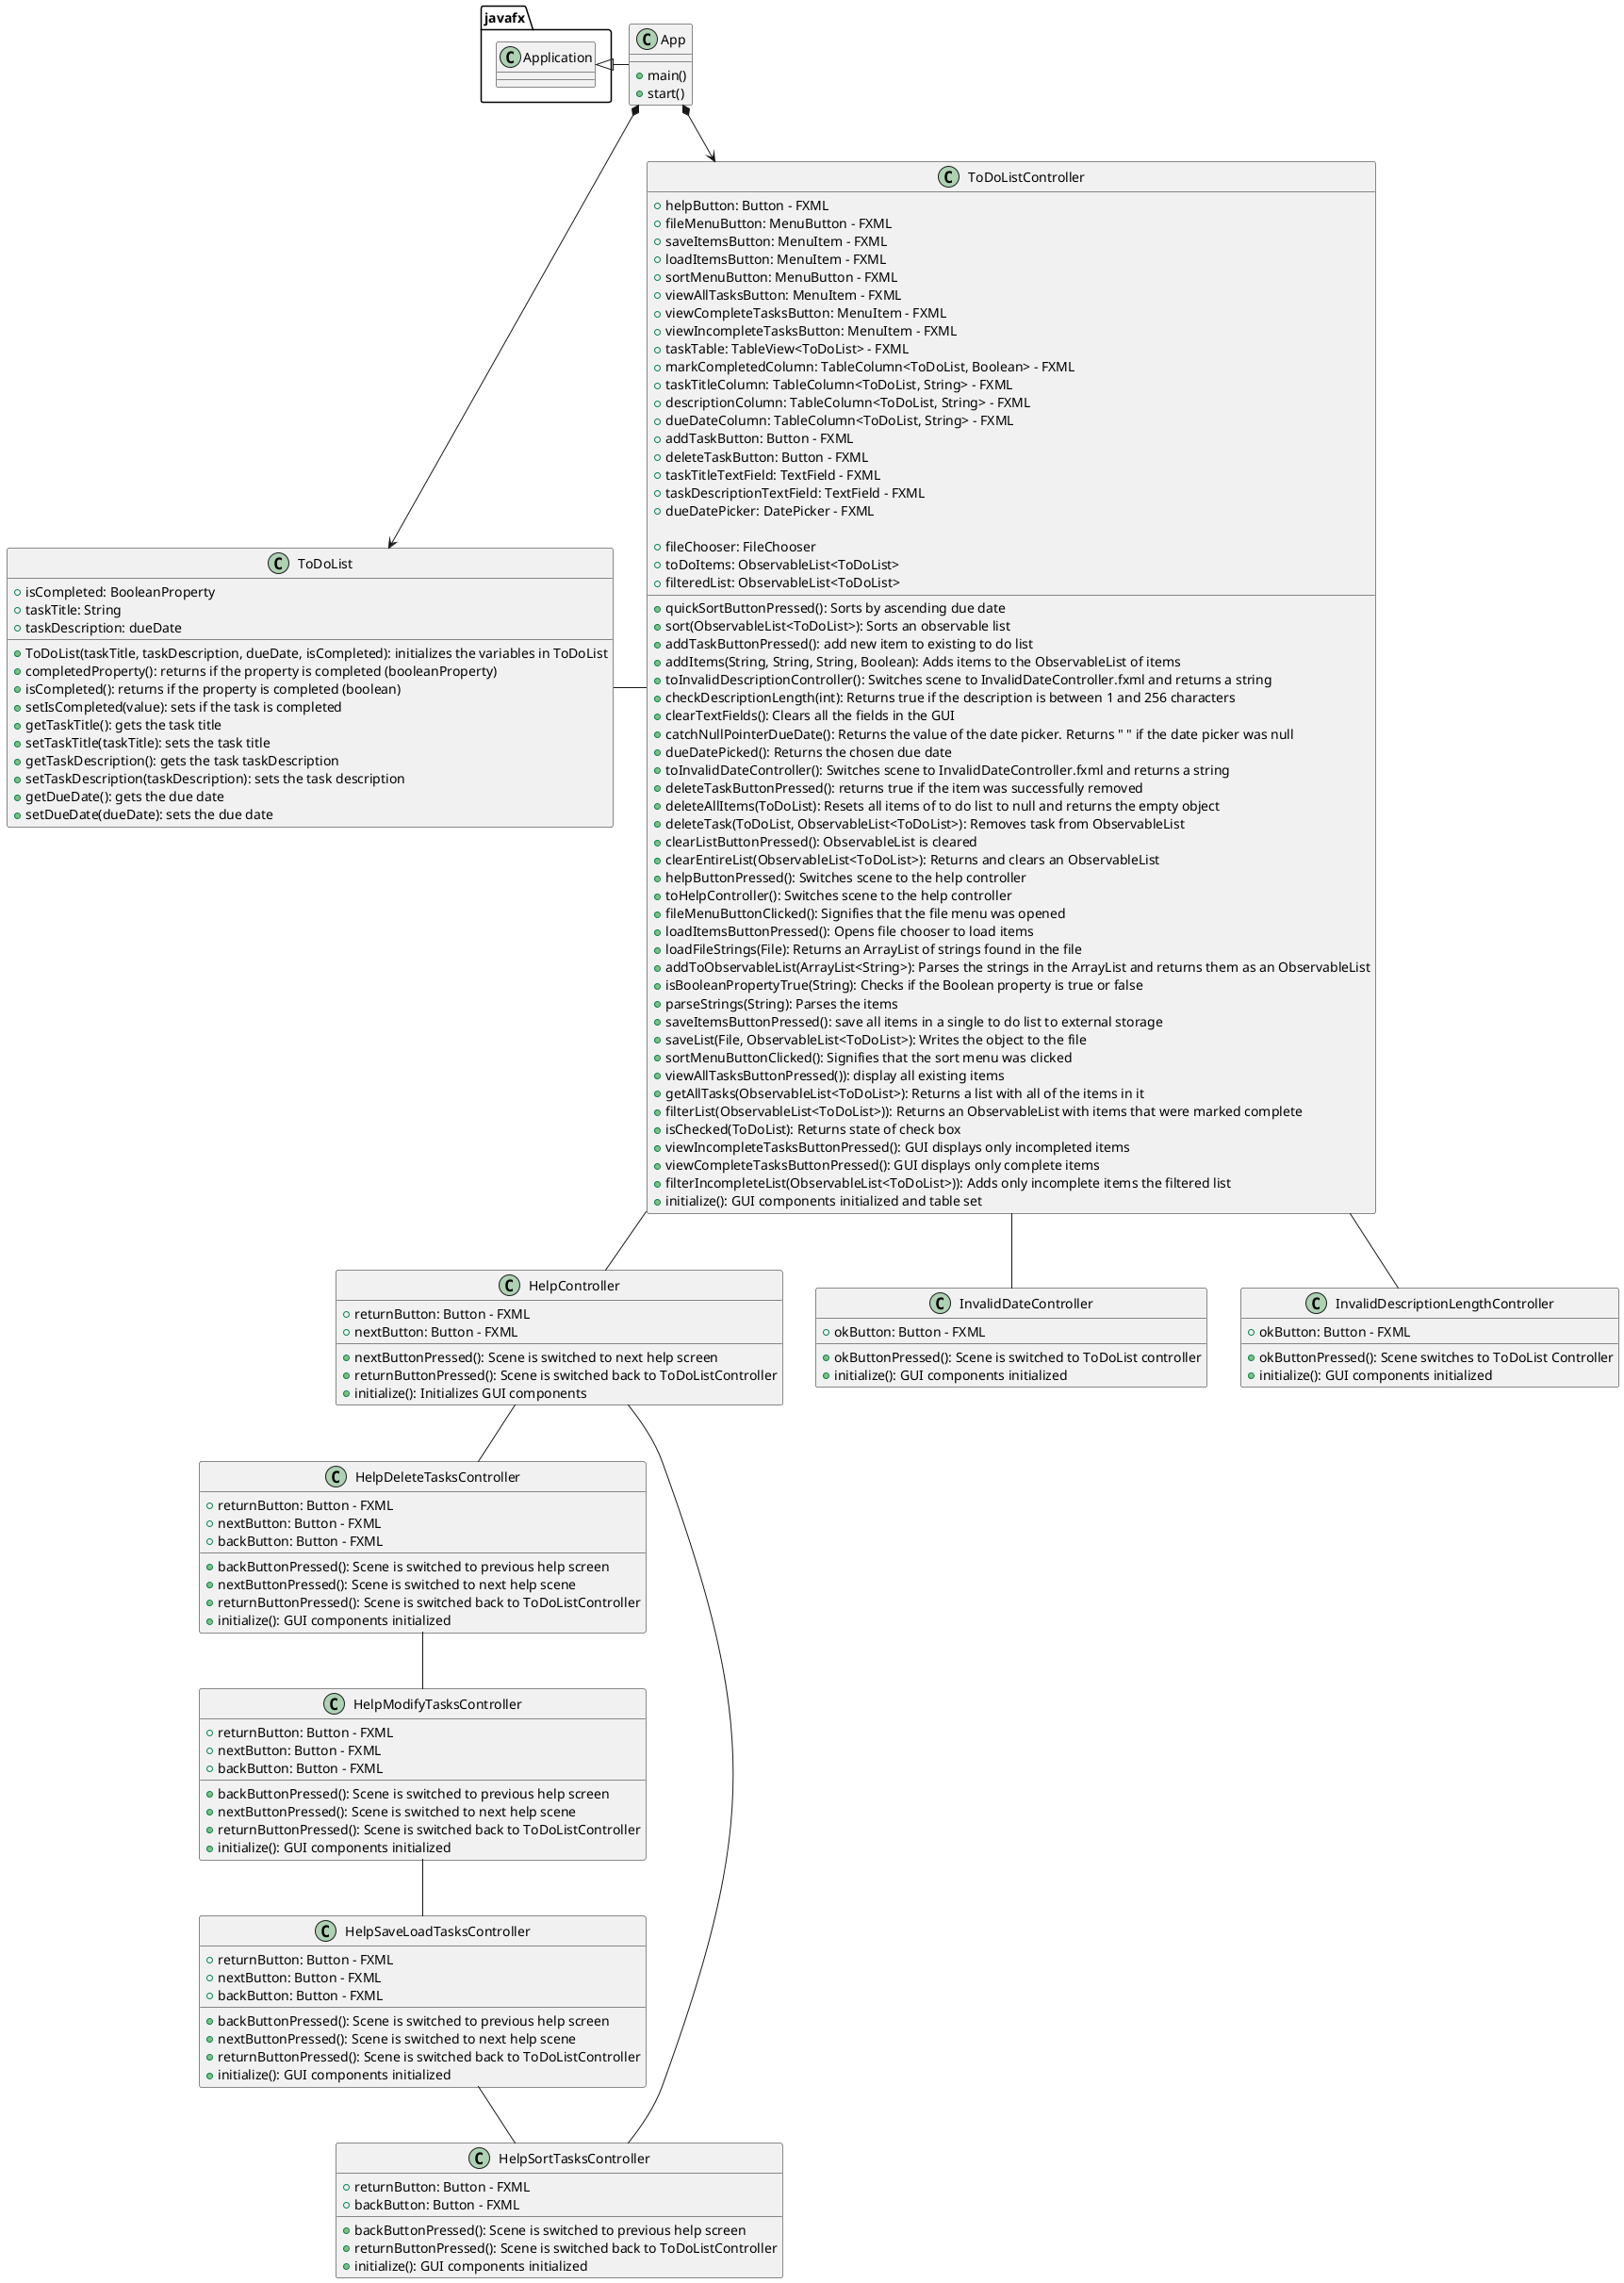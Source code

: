 @startuml
'https://plantuml.com/sequence-diagram

class App {
    + main()
    + start()
}

class ToDoList {
    + isCompleted: BooleanProperty
    + taskTitle: String
    + taskDescription: dueDate

    + ToDoList(taskTitle, taskDescription, dueDate, isCompleted): initializes the variables in ToDoList
    + completedProperty(): returns if the property is completed (booleanProperty)
    + isCompleted(): returns if the property is completed (boolean)
    + setIsCompleted(value): sets if the task is completed
    + getTaskTitle(): gets the task title
    + setTaskTitle(taskTitle): sets the task title
    + getTaskDescription(): gets the task taskDescription
    + setTaskDescription(taskDescription): sets the task description
    + getDueDate(): gets the due date
    + setDueDate(dueDate): sets the due date
}

class ToDoListController {
    + helpButton: Button - FXML
    + fileMenuButton: MenuButton - FXML
    + saveItemsButton: MenuItem - FXML
    + loadItemsButton: MenuItem - FXML
    + sortMenuButton: MenuButton - FXML
    + viewAllTasksButton: MenuItem - FXML
    + viewCompleteTasksButton: MenuItem - FXML
    + viewIncompleteTasksButton: MenuItem - FXML
    + taskTable: TableView<ToDoList> - FXML
    + markCompletedColumn: TableColumn<ToDoList, Boolean> - FXML
    + taskTitleColumn: TableColumn<ToDoList, String> - FXML
    + descriptionColumn: TableColumn<ToDoList, String> - FXML
    + dueDateColumn: TableColumn<ToDoList, String> - FXML
    + addTaskButton: Button - FXML
    + deleteTaskButton: Button - FXML
    + taskTitleTextField: TextField - FXML
    + taskDescriptionTextField: TextField - FXML
    + dueDatePicker: DatePicker - FXML

    + fileChooser: FileChooser
    + toDoItems: ObservableList<ToDoList>
    + filteredList: ObservableList<ToDoList>

    + quickSortButtonPressed(): Sorts by ascending due date
    + sort(ObservableList<ToDoList>): Sorts an observable list
    + addTaskButtonPressed(): add new item to existing to do list
    + addItems(String, String, String, Boolean): Adds items to the ObservableList of items
    + toInvalidDescriptionController(): Switches scene to InvalidDateController.fxml and returns a string
    + checkDescriptionLength(int): Returns true if the description is between 1 and 256 characters
    + clearTextFields(): Clears all the fields in the GUI
    + catchNullPointerDueDate(): Returns the value of the date picker. Returns " " if the date picker was null
    + dueDatePicked(): Returns the chosen due date
    + toInvalidDateController(): Switches scene to InvalidDateController.fxml and returns a string
    + deleteTaskButtonPressed(): returns true if the item was successfully removed
    + deleteAllItems(ToDoList): Resets all items of to do list to null and returns the empty object
    + deleteTask(ToDoList, ObservableList<ToDoList>): Removes task from ObservableList
    + clearListButtonPressed(): ObservableList is cleared
    + clearEntireList(ObservableList<ToDoList>): Returns and clears an ObservableList
    + helpButtonPressed(): Switches scene to the help controller
    + toHelpController(): Switches scene to the help controller
    + fileMenuButtonClicked(): Signifies that the file menu was opened
    + loadItemsButtonPressed(): Opens file chooser to load items
    + loadFileStrings(File): Returns an ArrayList of strings found in the file
    + addToObservableList(ArrayList<String>): Parses the strings in the ArrayList and returns them as an ObservableList
    + isBooleanPropertyTrue(String): Checks if the Boolean property is true or false
    + parseStrings(String): Parses the items
    + saveItemsButtonPressed(): save all items in a single to do list to external storage
    + saveList(File, ObservableList<ToDoList>): Writes the object to the file
    + sortMenuButtonClicked(): Signifies that the sort menu was clicked
    + viewAllTasksButtonPressed()): display all existing items
    + getAllTasks(ObservableList<ToDoList>): Returns a list with all of the items in it
    + filterList(ObservableList<ToDoList>)): Returns an ObservableList with items that were marked complete
    + isChecked(ToDoList): Returns state of check box
    + viewIncompleteTasksButtonPressed(): GUI displays only incompleted items
    + viewCompleteTasksButtonPressed(): GUI displays only complete items
    + filterIncompleteList(ObservableList<ToDoList>)): Adds only incomplete items the filtered list
    + initialize(): GUI components initialized and table set
}

class HelpController {
    + returnButton: Button - FXML
    + nextButton: Button - FXML

    + nextButtonPressed(): Scene is switched to next help screen
    + returnButtonPressed(): Scene is switched back to ToDoListController
    + initialize(): Initializes GUI components
}

class HelpDeleteTasksController {
    + returnButton: Button - FXML
    + nextButton: Button - FXML
    + backButton: Button - FXML

    + backButtonPressed(): Scene is switched to previous help screen
    + nextButtonPressed(): Scene is switched to next help scene
    + returnButtonPressed(): Scene is switched back to ToDoListController
    + initialize(): GUI components initialized
}

class HelpModifyTasksController {
    + returnButton: Button - FXML
    + nextButton: Button - FXML
    + backButton: Button - FXML

    + backButtonPressed(): Scene is switched to previous help screen
    + nextButtonPressed(): Scene is switched to next help scene
    + returnButtonPressed(): Scene is switched back to ToDoListController
    + initialize(): GUI components initialized
}

class HelpSaveLoadTasksController {
    + returnButton: Button - FXML
    + nextButton: Button - FXML
    + backButton: Button - FXML

    + backButtonPressed(): Scene is switched to previous help screen
    + nextButtonPressed(): Scene is switched to next help scene
    + returnButtonPressed(): Scene is switched back to ToDoListController
    + initialize(): GUI components initialized
}

class HelpSortTasksController {
    + returnButton: Button - FXML
    + backButton: Button - FXML

    + backButtonPressed(): Scene is switched to previous help screen
    + returnButtonPressed(): Scene is switched back to ToDoListController
    + initialize(): GUI components initialized
}

class InvalidDateController {
    + okButton: Button - FXML

    + okButtonPressed(): Scene is switched to ToDoList controller
    + initialize(): GUI components initialized
}

class InvalidDescriptionLengthController {
    + okButton: Button - FXML

    + okButtonPressed(): Scene switches to ToDoList Controller
    + initialize(): GUI components initialized
}

javafx.Application <|- App
App *--> ToDoListController
ToDoListController -- HelpController
ToDoListController -- InvalidDateController
ToDoListController -- InvalidDescriptionLengthController
HelpController -- HelpDeleteTasksController
HelpDeleteTasksController -- HelpModifyTasksController
HelpModifyTasksController -- HelpSaveLoadTasksController
HelpSaveLoadTasksController -- HelpSortTasksController
HelpSortTasksController -- HelpController
App *--> ToDoList
ToDoList - ToDoListController
@enduml